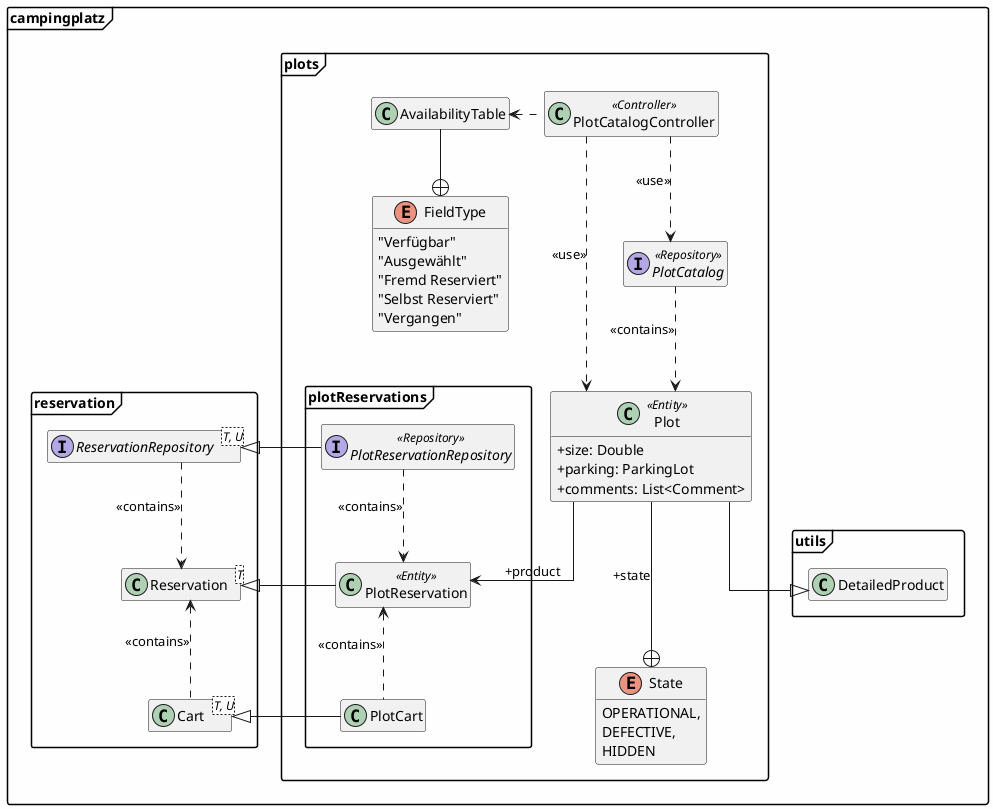 @startuml
hide empty fields
hide empty methods
skinparam classAttributeIconSize 0
skinparam linetype ortho
skinparam BackgroundColor #FEFEFE
allowmixing
skinparam packageStyle Frame

package campingplatz {
    package plots {

        class AvailabilityTable {
        }

        enum FieldType{
            "Verfügbar"
            "Ausgewählt"
            "Fremd Reserviert"
            "Selbst Reserviert"
            "Vergangen"
         }

        enum State{
            OPERATIONAL,
            DEFECTIVE,
            HIDDEN
        }
        class Plot<<Entity>>{
            +size: Double
            +parking: ParkingLot
            +comments: List<Comment>
        }
        interface PlotCatalog<<Repository>>{

        }

        class PlotCatalogController<<Controller>> {

        }

        package plotReservations {

            class PlotCart {

            }

            class PlotReservation<<Entity>>{

            }

            interface PlotReservationRepository<<Repository>> {

            }

        }
    }

    package reservation {
        class Cart<T, U> {

        }

        class Reservation<T> {

        }

        interface ReservationRepository<T, U> {

        }
    }
}

PlotCatalogController .left.> AvailabilityTable
AvailabilityTable -down-+ FieldType

PlotCatalogController .down.> PlotCatalog: <<use>>
PlotCatalogController .down.> Plot: <<use>>
PlotCatalog .down.> Plot: <<contains>>

PlotCart -left-|> campingplatz.reservation.Cart
PlotReservation -left-|> campingplatz.reservation.Reservation
PlotReservationRepository -left-|> campingplatz.reservation.ReservationRepository

Cart .up.> Reservation: <<contains>>
PlotCart .up.> PlotReservation: <<contains>>
ReservationRepository .down.> Reservation: <<contains>>
PlotReservationRepository .down.> PlotReservation: <<contains>>

Plot --|> campingplatz.utils.DetailedProduct
Plot ---+ State: +state
Plot --> PlotReservation: +product
' above arrow goes in the wrong direction, but I cant seem to get the
' layout to work correctly when flipping it the right way around. it
' just has to be fixed in post







@enduml